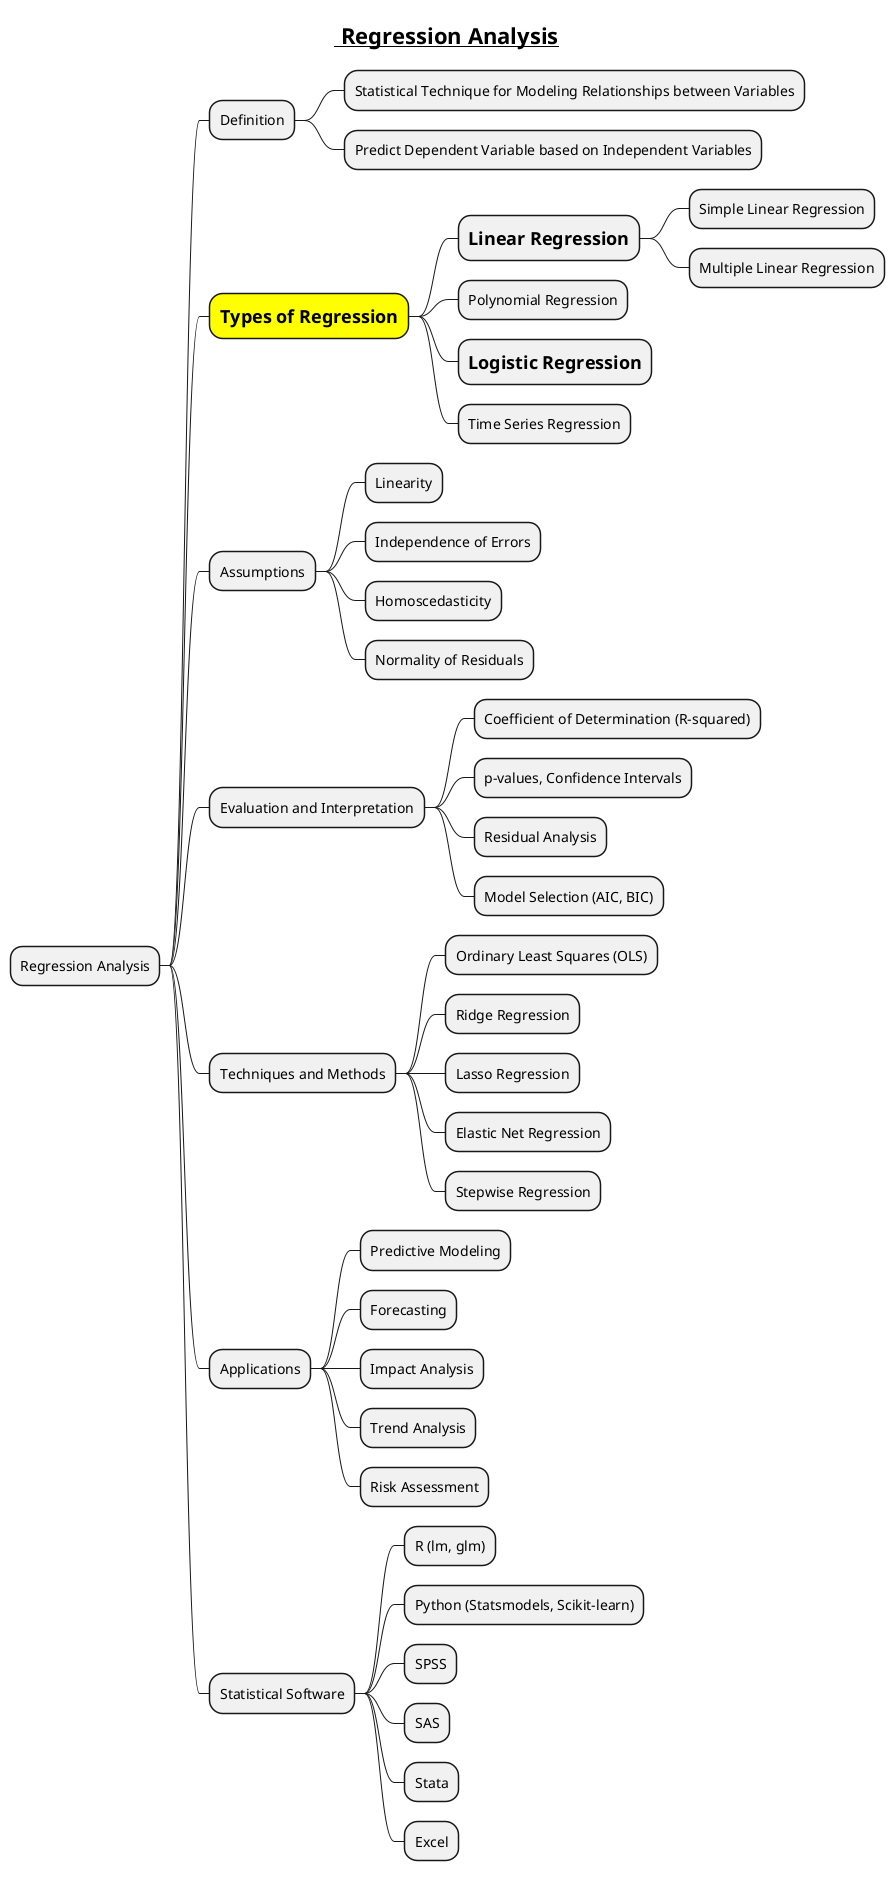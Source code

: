 @startmindmap
title =__ Regression Analysis__

* Regression Analysis
** Definition
*** Statistical Technique for Modeling Relationships between Variables
*** Predict Dependent Variable based on Independent Variables
**[#yellow] =Types of Regression
*** =Linear Regression
**** Simple Linear Regression
**** Multiple Linear Regression
*** Polynomial Regression
*** =Logistic Regression
*** Time Series Regression
** Assumptions
*** Linearity
*** Independence of Errors
*** Homoscedasticity
*** Normality of Residuals
** Evaluation and Interpretation
*** Coefficient of Determination (R-squared)
*** p-values, Confidence Intervals
*** Residual Analysis
*** Model Selection (AIC, BIC)
** Techniques and Methods
*** Ordinary Least Squares (OLS)
*** Ridge Regression
*** Lasso Regression
*** Elastic Net Regression
*** Stepwise Regression
** Applications
*** Predictive Modeling
*** Forecasting
*** Impact Analysis
*** Trend Analysis
*** Risk Assessment
** Statistical Software
*** R (lm, glm)
*** Python (Statsmodels, Scikit-learn)
*** SPSS
*** SAS
*** Stata
*** Excel

@endmindmap
